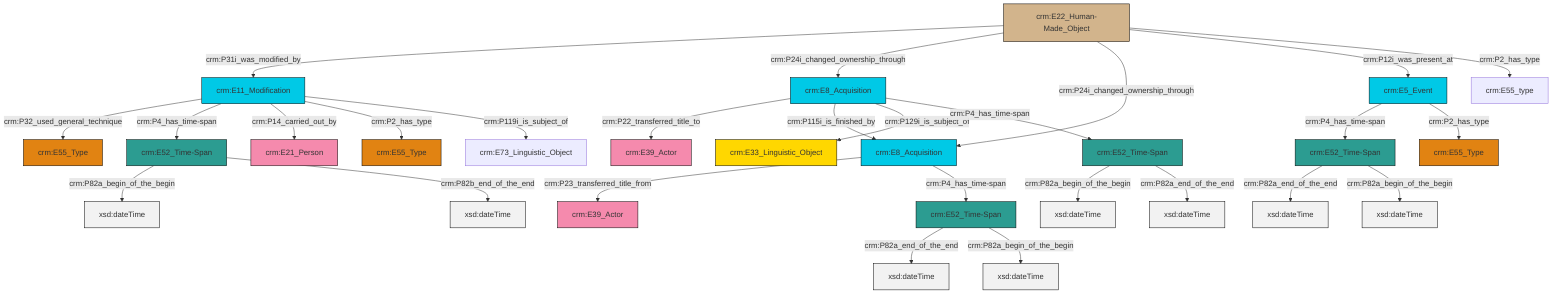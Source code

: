 graph TD
classDef Literal fill:#f2f2f2,stroke:#000000;
classDef CRM_Entity fill:#FFFFFF,stroke:#000000;
classDef Temporal_Entity fill:#00C9E6, stroke:#000000;
classDef Type fill:#E18312, stroke:#000000;
classDef Time-Span fill:#2C9C91, stroke:#000000;
classDef Appellation fill:#FFEB7F, stroke:#000000;
classDef Place fill:#008836, stroke:#000000;
classDef Persistent_Item fill:#B266B2, stroke:#000000;
classDef Conceptual_Object fill:#FFD700, stroke:#000000;
classDef Physical_Thing fill:#D2B48C, stroke:#000000;
classDef Actor fill:#f58aad, stroke:#000000;
classDef PC_Classes fill:#4ce600, stroke:#000000;
classDef Multi fill:#cccccc,stroke:#000000;

0["crm:E8_Acquisition"]:::Temporal_Entity -->|crm:P23_transferred_title_from| 1["crm:E39_Actor"]:::Actor
2["crm:E22_Human-Made_Object"]:::Physical_Thing -->|crm:P31i_was_modified_by| 3["crm:E11_Modification"]:::Temporal_Entity
4["crm:E52_Time-Span"]:::Time-Span -->|crm:P82a_begin_of_the_begin| 5[xsd:dateTime]:::Literal
6["crm:E8_Acquisition"]:::Temporal_Entity -->|crm:P22_transferred_title_to| 7["crm:E39_Actor"]:::Actor
8["crm:E52_Time-Span"]:::Time-Span -->|crm:P82a_begin_of_the_begin| 9[xsd:dateTime]:::Literal
13["crm:E52_Time-Span"]:::Time-Span -->|crm:P82a_end_of_the_end| 14[xsd:dateTime]:::Literal
3["crm:E11_Modification"]:::Temporal_Entity -->|crm:P32_used_general_technique| 15["crm:E55_Type"]:::Type
6["crm:E8_Acquisition"]:::Temporal_Entity -->|crm:P115i_is_finished_by| 0["crm:E8_Acquisition"]:::Temporal_Entity
4["crm:E52_Time-Span"]:::Time-Span -->|crm:P82a_end_of_the_end| 18[xsd:dateTime]:::Literal
2["crm:E22_Human-Made_Object"]:::Physical_Thing -->|crm:P24i_changed_ownership_through| 6["crm:E8_Acquisition"]:::Temporal_Entity
2["crm:E22_Human-Made_Object"]:::Physical_Thing -->|crm:P24i_changed_ownership_through| 0["crm:E8_Acquisition"]:::Temporal_Entity
13["crm:E52_Time-Span"]:::Time-Span -->|crm:P82a_begin_of_the_begin| 28[xsd:dateTime]:::Literal
6["crm:E8_Acquisition"]:::Temporal_Entity -->|crm:P129i_is_subject_of| 32["crm:E33_Linguistic_Object"]:::Conceptual_Object
2["crm:E22_Human-Made_Object"]:::Physical_Thing -->|crm:P12i_was_present_at| 23["crm:E5_Event"]:::Temporal_Entity
3["crm:E11_Modification"]:::Temporal_Entity -->|crm:P4_has_time-span| 8["crm:E52_Time-Span"]:::Time-Span
23["crm:E5_Event"]:::Temporal_Entity -->|crm:P4_has_time-span| 34["crm:E52_Time-Span"]:::Time-Span
0["crm:E8_Acquisition"]:::Temporal_Entity -->|crm:P4_has_time-span| 13["crm:E52_Time-Span"]:::Time-Span
8["crm:E52_Time-Span"]:::Time-Span -->|crm:P82b_end_of_the_end| 35[xsd:dateTime]:::Literal
3["crm:E11_Modification"]:::Temporal_Entity -->|crm:P14_carried_out_by| 16["crm:E21_Person"]:::Actor
34["crm:E52_Time-Span"]:::Time-Span -->|crm:P82a_end_of_the_end| 37[xsd:dateTime]:::Literal
34["crm:E52_Time-Span"]:::Time-Span -->|crm:P82a_begin_of_the_begin| 38[xsd:dateTime]:::Literal
6["crm:E8_Acquisition"]:::Temporal_Entity -->|crm:P4_has_time-span| 4["crm:E52_Time-Span"]:::Time-Span
23["crm:E5_Event"]:::Temporal_Entity -->|crm:P2_has_type| 30["crm:E55_Type"]:::Type
3["crm:E11_Modification"]:::Temporal_Entity -->|crm:P2_has_type| 25["crm:E55_Type"]:::Type
2["crm:E22_Human-Made_Object"]:::Physical_Thing -->|crm:P2_has_type| 21["crm:E55_type"]:::Default
3["crm:E11_Modification"]:::Temporal_Entity -->|crm:P119i_is_subject_of| 11["crm:E73_Linguistic_Object"]:::Default